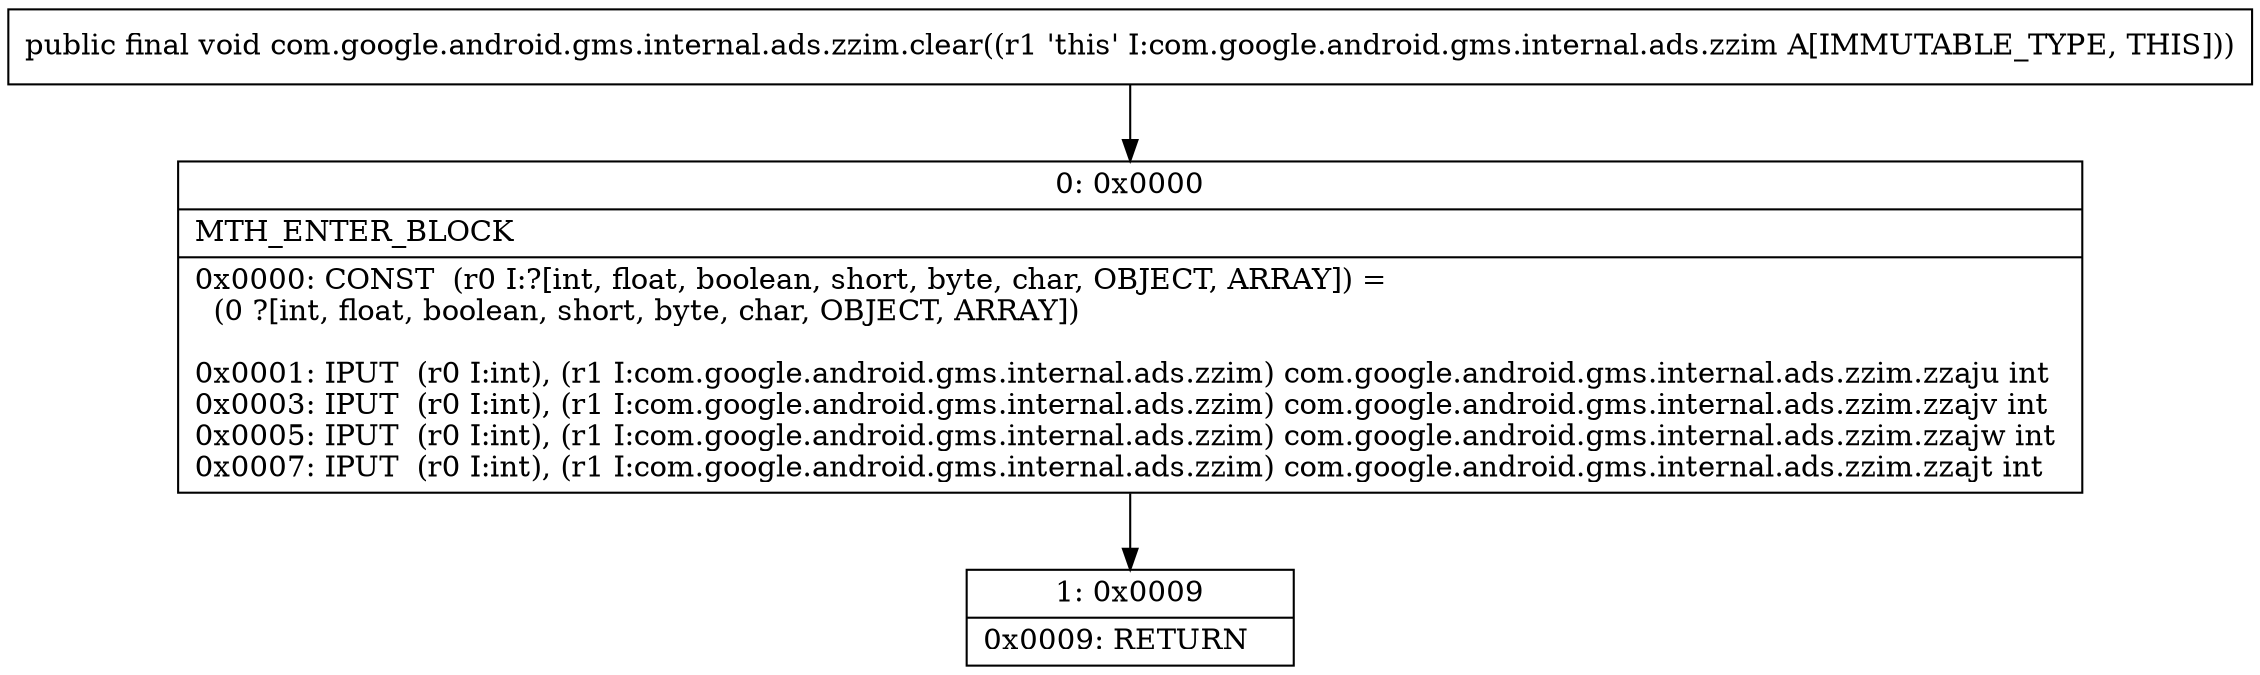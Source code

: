 digraph "CFG forcom.google.android.gms.internal.ads.zzim.clear()V" {
Node_0 [shape=record,label="{0\:\ 0x0000|MTH_ENTER_BLOCK\l|0x0000: CONST  (r0 I:?[int, float, boolean, short, byte, char, OBJECT, ARRAY]) = \l  (0 ?[int, float, boolean, short, byte, char, OBJECT, ARRAY])\l \l0x0001: IPUT  (r0 I:int), (r1 I:com.google.android.gms.internal.ads.zzim) com.google.android.gms.internal.ads.zzim.zzaju int \l0x0003: IPUT  (r0 I:int), (r1 I:com.google.android.gms.internal.ads.zzim) com.google.android.gms.internal.ads.zzim.zzajv int \l0x0005: IPUT  (r0 I:int), (r1 I:com.google.android.gms.internal.ads.zzim) com.google.android.gms.internal.ads.zzim.zzajw int \l0x0007: IPUT  (r0 I:int), (r1 I:com.google.android.gms.internal.ads.zzim) com.google.android.gms.internal.ads.zzim.zzajt int \l}"];
Node_1 [shape=record,label="{1\:\ 0x0009|0x0009: RETURN   \l}"];
MethodNode[shape=record,label="{public final void com.google.android.gms.internal.ads.zzim.clear((r1 'this' I:com.google.android.gms.internal.ads.zzim A[IMMUTABLE_TYPE, THIS])) }"];
MethodNode -> Node_0;
Node_0 -> Node_1;
}

